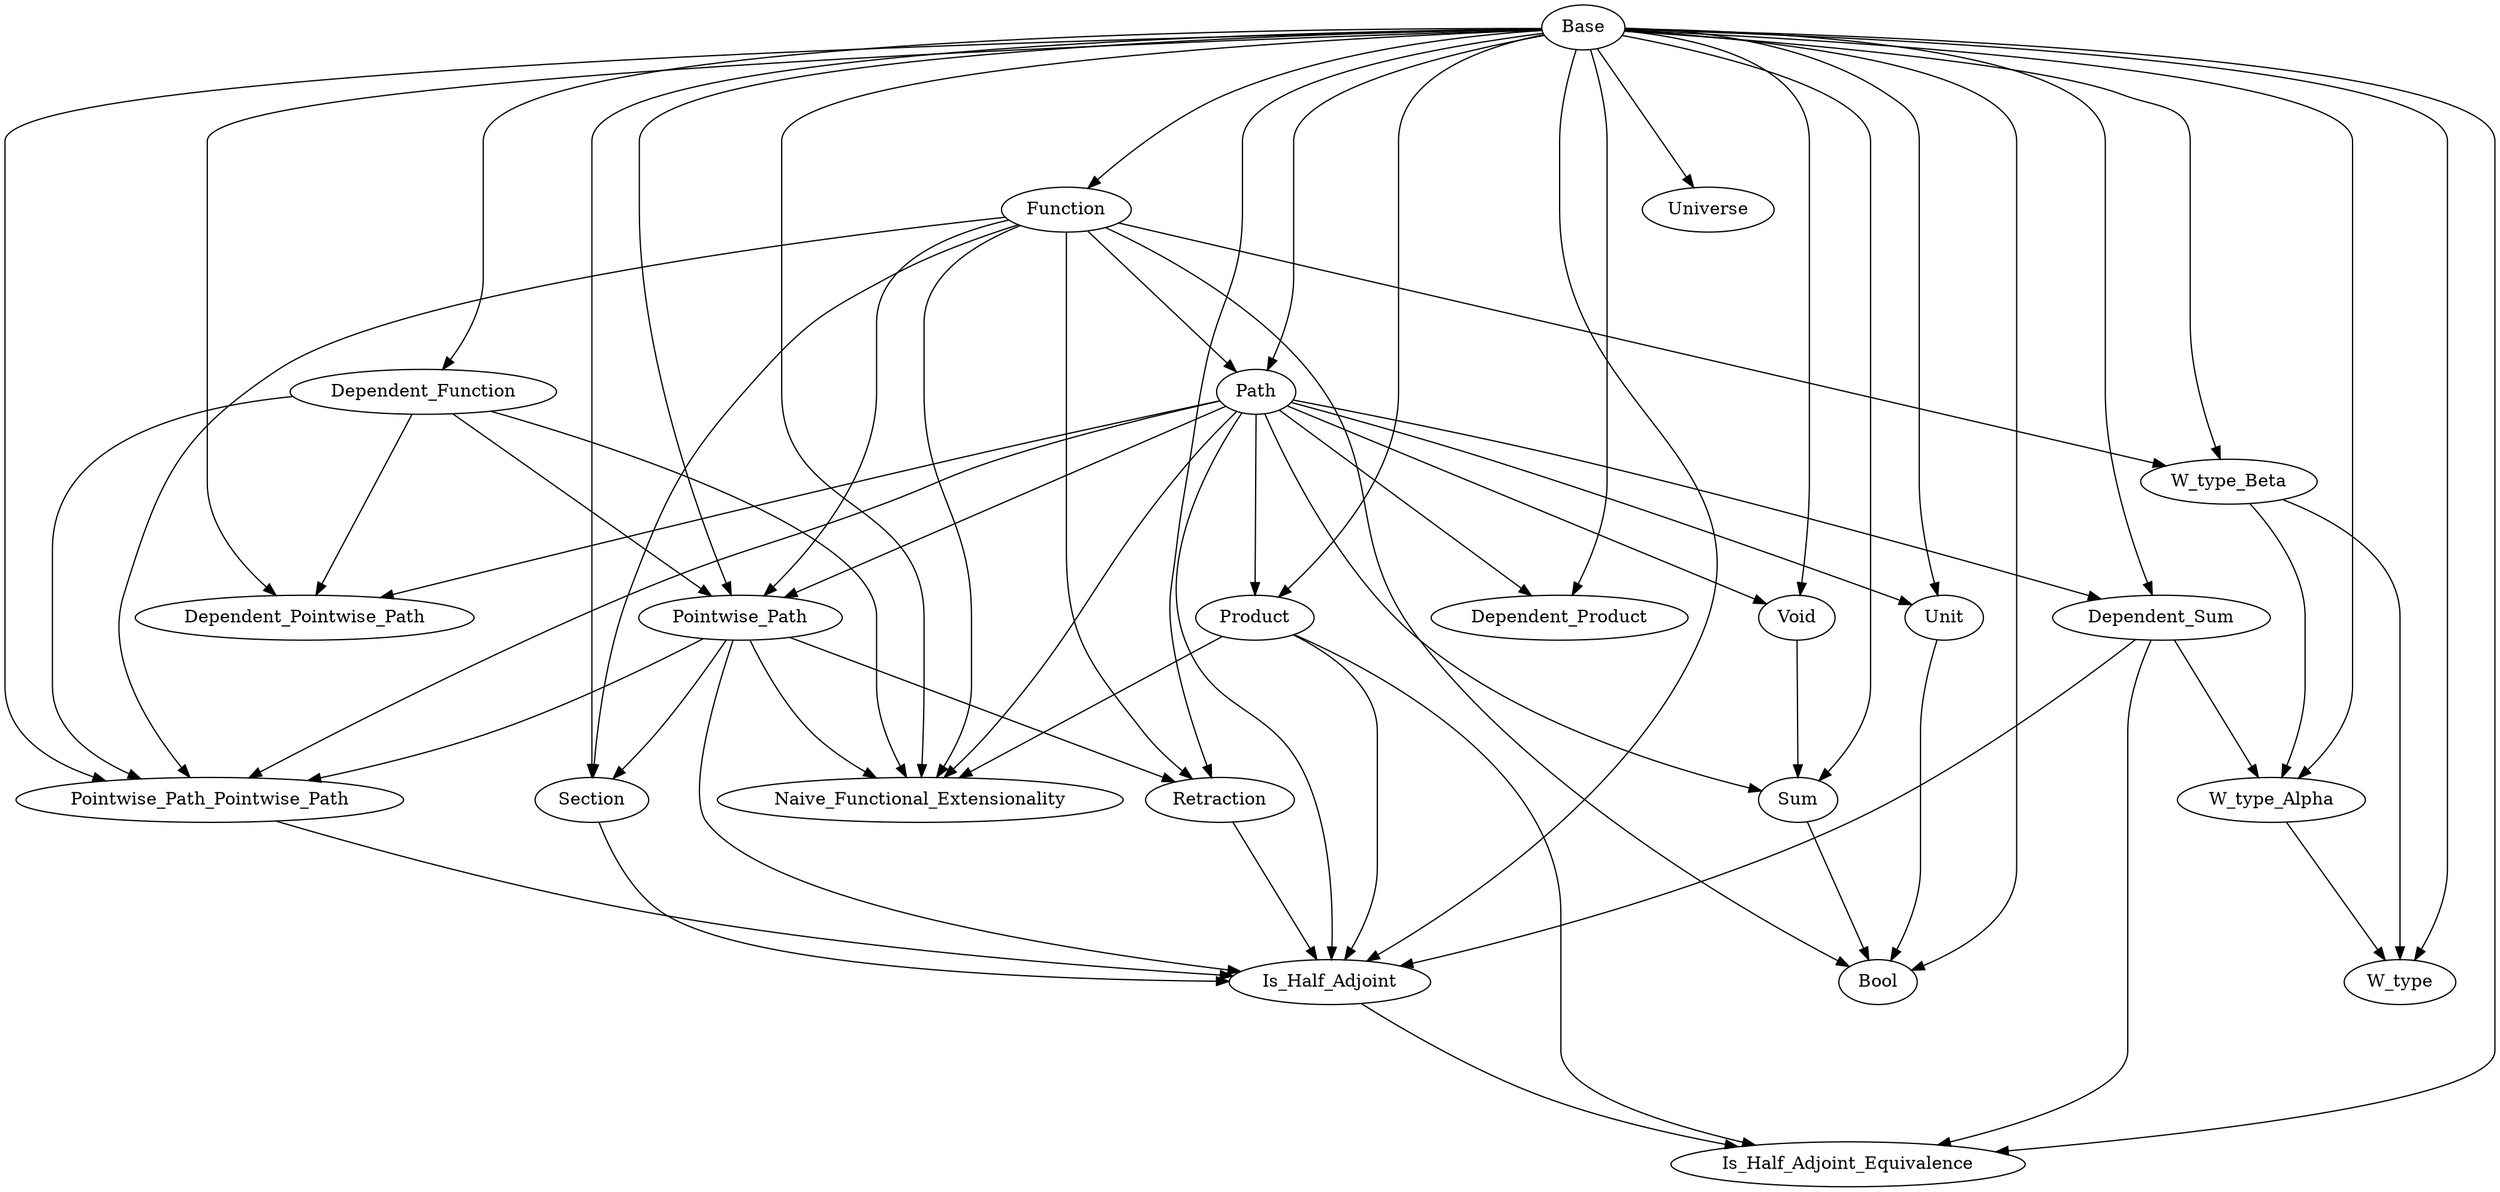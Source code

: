 digraph Dependencies {
  edge [ minlen = 3 ];

  # Base

  # Dependent_Function
  "Base" -> "Dependent_Function";

  # Function
  "Base" -> "Function";

  # Path
  "Base" -> "Path";
  "Function" -> "Path";

  # Void
  "Base" -> "Void";
  "Path" -> "Void";

  # Unit
  "Base" -> "Unit";
  "Path" -> "Unit";

  # Sum
  "Base" -> "Sum";
  "Path" -> "Sum";
  "Void" -> "Sum";

  # Product
  "Base" -> "Product";
  "Path" -> "Product";

  # Dependent_Sum
  "Base" -> "Dependent_Sum";
  "Path" -> "Dependent_Sum";

  # Dependent_Product
  "Base" -> "Dependent_Product";
  "Path" -> "Dependent_Product";

  # W_type_Beta
  "Base" -> "W_type_Beta";
  "Function" -> "W_type_Beta";

  # W_type_Alpha
  "Base" -> "W_type_Alpha";
  "Dependent_Sum" -> "W_type_Alpha";
  "W_type_Beta" -> "W_type_Alpha";

  # W_type
  "Base" -> "W_type";
  "W_type_Alpha" -> "W_type";
  "W_type_Beta" -> "W_type";

  # Universe
  "Base" -> "Universe";

  # Dependent_Pointwise_Path
  "Base" -> "Dependent_Pointwise_Path";
  "Dependent_Function" -> "Dependent_Pointwise_Path";
  "Path" -> "Dependent_Pointwise_Path";

  # Pointwise_Path
  "Base" -> "Pointwise_Path";
  "Dependent_Function" -> "Pointwise_Path";
  "Function" -> "Pointwise_Path";
  "Path" -> "Pointwise_Path";

  # Pointwise_Path_Pointwise_Path
  "Base" -> "Pointwise_Path_Pointwise_Path";
  "Dependent_Function" -> "Pointwise_Path_Pointwise_Path";
  "Function" -> "Pointwise_Path_Pointwise_Path";
  "Path" -> "Pointwise_Path_Pointwise_Path";
  "Pointwise_Path" -> "Pointwise_Path_Pointwise_Path";

  # Section
  "Base" -> "Section";
  "Function" -> "Section";
  "Pointwise_Path" -> "Section";

  # Retraction
  "Base" -> "Retraction";
  "Function" -> "Retraction";
  "Pointwise_Path" -> "Retraction";

  # Is_Half_Adjoint
  "Base" -> "Is_Half_Adjoint";
  "Dependent_Sum" -> "Is_Half_Adjoint";
  "Product" -> "Is_Half_Adjoint";
  "Path" -> "Is_Half_Adjoint";
  "Pointwise_Path" -> "Is_Half_Adjoint";
  "Pointwise_Path_Pointwise_Path" -> "Is_Half_Adjoint";
  "Section" -> "Is_Half_Adjoint";
  "Retraction" -> "Is_Half_Adjoint";

  # Is_Half_Adjoint_Equivalence
  "Base" -> "Is_Half_Adjoint_Equivalence";
  "Dependent_Sum" -> "Is_Half_Adjoint_Equivalence";
  "Product" -> "Is_Half_Adjoint_Equivalence";
  "Is_Half_Adjoint" -> "Is_Half_Adjoint_Equivalence";

  # Naive_Functional_Extensionality
  "Base" -> "Naive_Functional_Extensionality";
  "Dependent_Function" -> "Naive_Functional_Extensionality";
  "Function" -> "Naive_Functional_Extensionality";
  "Product" -> "Naive_Functional_Extensionality";
  "Path" -> "Naive_Functional_Extensionality";
  "Pointwise_Path" -> "Naive_Functional_Extensionality";

  # Bool
  "Base" -> "Bool";
  "Function" -> "Bool";
  "Sum" -> "Bool";
  "Unit" -> "Bool";
}
